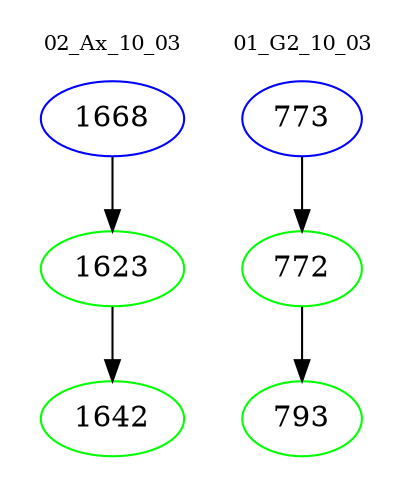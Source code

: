 digraph{
subgraph cluster_0 {
color = white
label = "02_Ax_10_03";
fontsize=10;
T0_1668 [label="1668", color="blue"]
T0_1668 -> T0_1623 [color="black"]
T0_1623 [label="1623", color="green"]
T0_1623 -> T0_1642 [color="black"]
T0_1642 [label="1642", color="green"]
}
subgraph cluster_1 {
color = white
label = "01_G2_10_03";
fontsize=10;
T1_773 [label="773", color="blue"]
T1_773 -> T1_772 [color="black"]
T1_772 [label="772", color="green"]
T1_772 -> T1_793 [color="black"]
T1_793 [label="793", color="green"]
}
}
